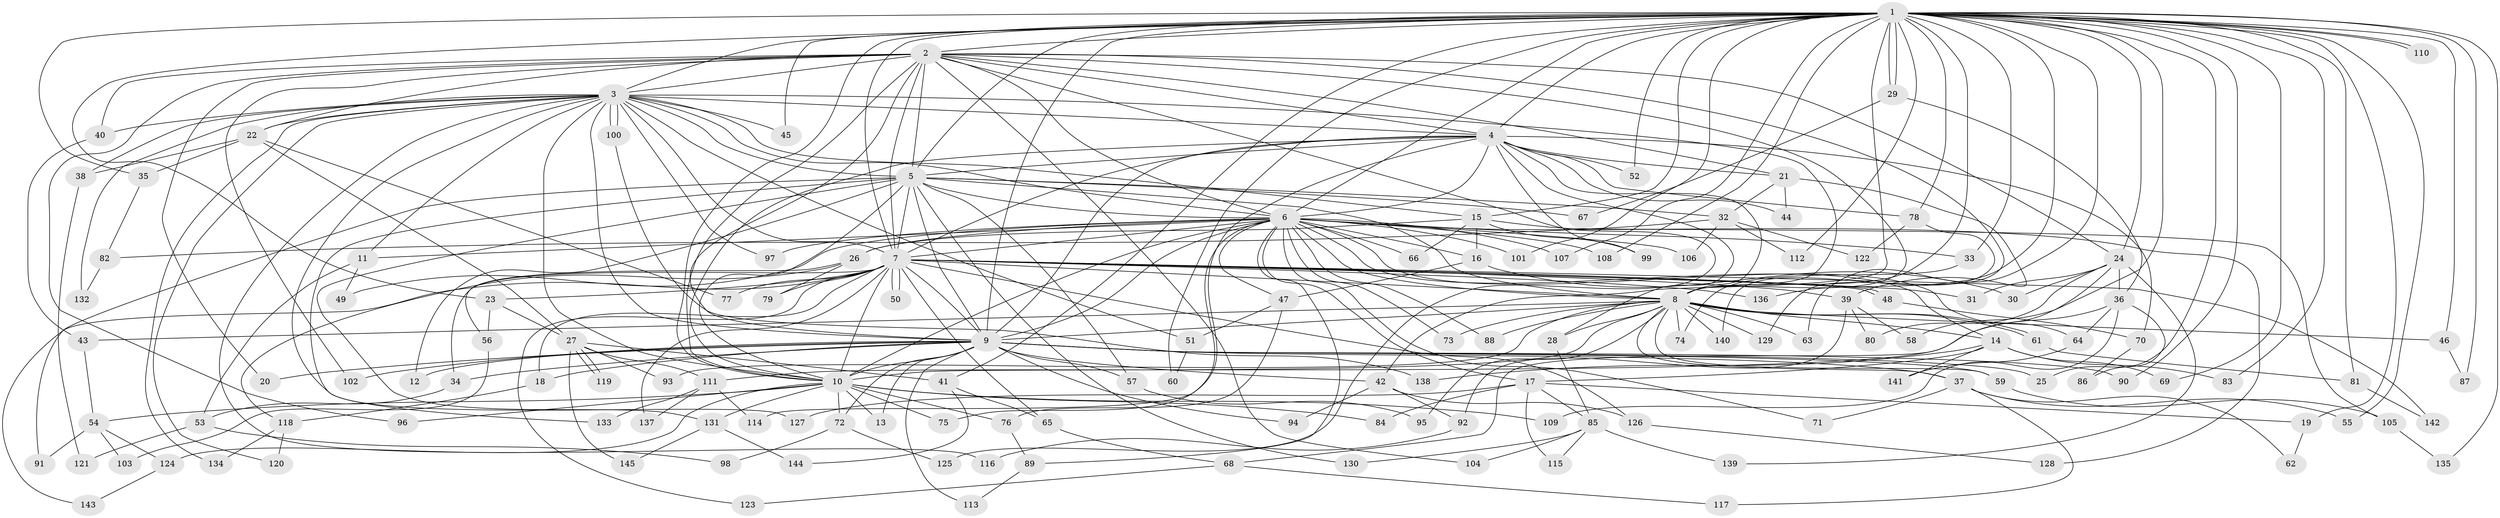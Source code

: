 // Generated by graph-tools (version 1.1) at 2025/11/02/27/25 16:11:03]
// undirected, 145 vertices, 315 edges
graph export_dot {
graph [start="1"]
  node [color=gray90,style=filled];
  1;
  2;
  3;
  4;
  5;
  6;
  7;
  8;
  9;
  10;
  11;
  12;
  13;
  14;
  15;
  16;
  17;
  18;
  19;
  20;
  21;
  22;
  23;
  24;
  25;
  26;
  27;
  28;
  29;
  30;
  31;
  32;
  33;
  34;
  35;
  36;
  37;
  38;
  39;
  40;
  41;
  42;
  43;
  44;
  45;
  46;
  47;
  48;
  49;
  50;
  51;
  52;
  53;
  54;
  55;
  56;
  57;
  58;
  59;
  60;
  61;
  62;
  63;
  64;
  65;
  66;
  67;
  68;
  69;
  70;
  71;
  72;
  73;
  74;
  75;
  76;
  77;
  78;
  79;
  80;
  81;
  82;
  83;
  84;
  85;
  86;
  87;
  88;
  89;
  90;
  91;
  92;
  93;
  94;
  95;
  96;
  97;
  98;
  99;
  100;
  101;
  102;
  103;
  104;
  105;
  106;
  107;
  108;
  109;
  110;
  111;
  112;
  113;
  114;
  115;
  116;
  117;
  118;
  119;
  120;
  121;
  122;
  123;
  124;
  125;
  126;
  127;
  128;
  129;
  130;
  131;
  132;
  133;
  134;
  135;
  136;
  137;
  138;
  139;
  140;
  141;
  142;
  143;
  144;
  145;
  1 -- 2;
  1 -- 3;
  1 -- 4;
  1 -- 5;
  1 -- 6;
  1 -- 7;
  1 -- 8;
  1 -- 9;
  1 -- 10;
  1 -- 15;
  1 -- 19;
  1 -- 23;
  1 -- 24;
  1 -- 25;
  1 -- 29;
  1 -- 29;
  1 -- 33;
  1 -- 35;
  1 -- 41;
  1 -- 42;
  1 -- 45;
  1 -- 46;
  1 -- 52;
  1 -- 55;
  1 -- 58;
  1 -- 60;
  1 -- 63;
  1 -- 69;
  1 -- 78;
  1 -- 81;
  1 -- 83;
  1 -- 87;
  1 -- 90;
  1 -- 101;
  1 -- 107;
  1 -- 108;
  1 -- 110;
  1 -- 110;
  1 -- 112;
  1 -- 135;
  1 -- 136;
  2 -- 3;
  2 -- 4;
  2 -- 5;
  2 -- 6;
  2 -- 7;
  2 -- 8;
  2 -- 9;
  2 -- 10;
  2 -- 20;
  2 -- 21;
  2 -- 22;
  2 -- 24;
  2 -- 40;
  2 -- 96;
  2 -- 102;
  2 -- 104;
  2 -- 125;
  2 -- 129;
  3 -- 4;
  3 -- 5;
  3 -- 6;
  3 -- 7;
  3 -- 8;
  3 -- 9;
  3 -- 10;
  3 -- 11;
  3 -- 15;
  3 -- 22;
  3 -- 38;
  3 -- 40;
  3 -- 45;
  3 -- 51;
  3 -- 97;
  3 -- 100;
  3 -- 100;
  3 -- 116;
  3 -- 120;
  3 -- 127;
  3 -- 132;
  3 -- 134;
  4 -- 5;
  4 -- 6;
  4 -- 7;
  4 -- 8;
  4 -- 9;
  4 -- 10;
  4 -- 21;
  4 -- 28;
  4 -- 44;
  4 -- 52;
  4 -- 70;
  4 -- 78;
  4 -- 99;
  4 -- 114;
  5 -- 6;
  5 -- 7;
  5 -- 8;
  5 -- 9;
  5 -- 10;
  5 -- 12;
  5 -- 32;
  5 -- 57;
  5 -- 67;
  5 -- 91;
  5 -- 130;
  5 -- 131;
  5 -- 133;
  6 -- 7;
  6 -- 8;
  6 -- 9;
  6 -- 10;
  6 -- 11;
  6 -- 14;
  6 -- 16;
  6 -- 17;
  6 -- 26;
  6 -- 33;
  6 -- 47;
  6 -- 49;
  6 -- 64;
  6 -- 66;
  6 -- 71;
  6 -- 73;
  6 -- 75;
  6 -- 88;
  6 -- 89;
  6 -- 97;
  6 -- 101;
  6 -- 106;
  6 -- 107;
  6 -- 108;
  6 -- 128;
  7 -- 8;
  7 -- 9;
  7 -- 10;
  7 -- 18;
  7 -- 23;
  7 -- 31;
  7 -- 34;
  7 -- 39;
  7 -- 48;
  7 -- 48;
  7 -- 50;
  7 -- 50;
  7 -- 65;
  7 -- 77;
  7 -- 79;
  7 -- 123;
  7 -- 126;
  7 -- 136;
  7 -- 137;
  7 -- 142;
  7 -- 143;
  8 -- 9;
  8 -- 10;
  8 -- 14;
  8 -- 28;
  8 -- 37;
  8 -- 43;
  8 -- 46;
  8 -- 59;
  8 -- 61;
  8 -- 61;
  8 -- 63;
  8 -- 73;
  8 -- 74;
  8 -- 88;
  8 -- 93;
  8 -- 95;
  8 -- 129;
  8 -- 140;
  9 -- 10;
  9 -- 12;
  9 -- 13;
  9 -- 18;
  9 -- 20;
  9 -- 25;
  9 -- 34;
  9 -- 37;
  9 -- 42;
  9 -- 57;
  9 -- 59;
  9 -- 72;
  9 -- 90;
  9 -- 94;
  9 -- 102;
  9 -- 113;
  10 -- 13;
  10 -- 54;
  10 -- 72;
  10 -- 75;
  10 -- 76;
  10 -- 84;
  10 -- 96;
  10 -- 109;
  10 -- 124;
  10 -- 131;
  11 -- 49;
  11 -- 53;
  14 -- 17;
  14 -- 69;
  14 -- 83;
  14 -- 138;
  14 -- 141;
  15 -- 16;
  15 -- 26;
  15 -- 66;
  15 -- 99;
  15 -- 105;
  16 -- 30;
  16 -- 47;
  17 -- 19;
  17 -- 84;
  17 -- 85;
  17 -- 115;
  17 -- 127;
  18 -- 118;
  19 -- 62;
  21 -- 32;
  21 -- 39;
  21 -- 44;
  22 -- 27;
  22 -- 35;
  22 -- 38;
  22 -- 77;
  23 -- 27;
  23 -- 56;
  24 -- 30;
  24 -- 31;
  24 -- 36;
  24 -- 68;
  24 -- 80;
  24 -- 139;
  26 -- 56;
  26 -- 79;
  26 -- 118;
  27 -- 41;
  27 -- 93;
  27 -- 111;
  27 -- 119;
  27 -- 119;
  27 -- 145;
  28 -- 85;
  29 -- 36;
  29 -- 67;
  32 -- 82;
  32 -- 106;
  32 -- 112;
  32 -- 122;
  33 -- 74;
  34 -- 53;
  35 -- 82;
  36 -- 64;
  36 -- 86;
  36 -- 109;
  36 -- 111;
  37 -- 55;
  37 -- 62;
  37 -- 71;
  37 -- 117;
  38 -- 121;
  39 -- 58;
  39 -- 80;
  39 -- 92;
  40 -- 43;
  41 -- 65;
  41 -- 144;
  42 -- 92;
  42 -- 94;
  42 -- 126;
  43 -- 54;
  46 -- 87;
  47 -- 51;
  47 -- 76;
  48 -- 70;
  51 -- 60;
  53 -- 98;
  53 -- 121;
  54 -- 91;
  54 -- 103;
  54 -- 124;
  56 -- 103;
  57 -- 95;
  59 -- 105;
  61 -- 81;
  64 -- 141;
  65 -- 68;
  68 -- 117;
  68 -- 123;
  70 -- 86;
  72 -- 98;
  72 -- 125;
  76 -- 89;
  78 -- 122;
  78 -- 140;
  81 -- 142;
  82 -- 132;
  85 -- 104;
  85 -- 115;
  85 -- 130;
  85 -- 139;
  89 -- 113;
  92 -- 116;
  100 -- 138;
  105 -- 135;
  111 -- 114;
  111 -- 133;
  111 -- 137;
  118 -- 120;
  118 -- 134;
  124 -- 143;
  126 -- 128;
  131 -- 144;
  131 -- 145;
}
